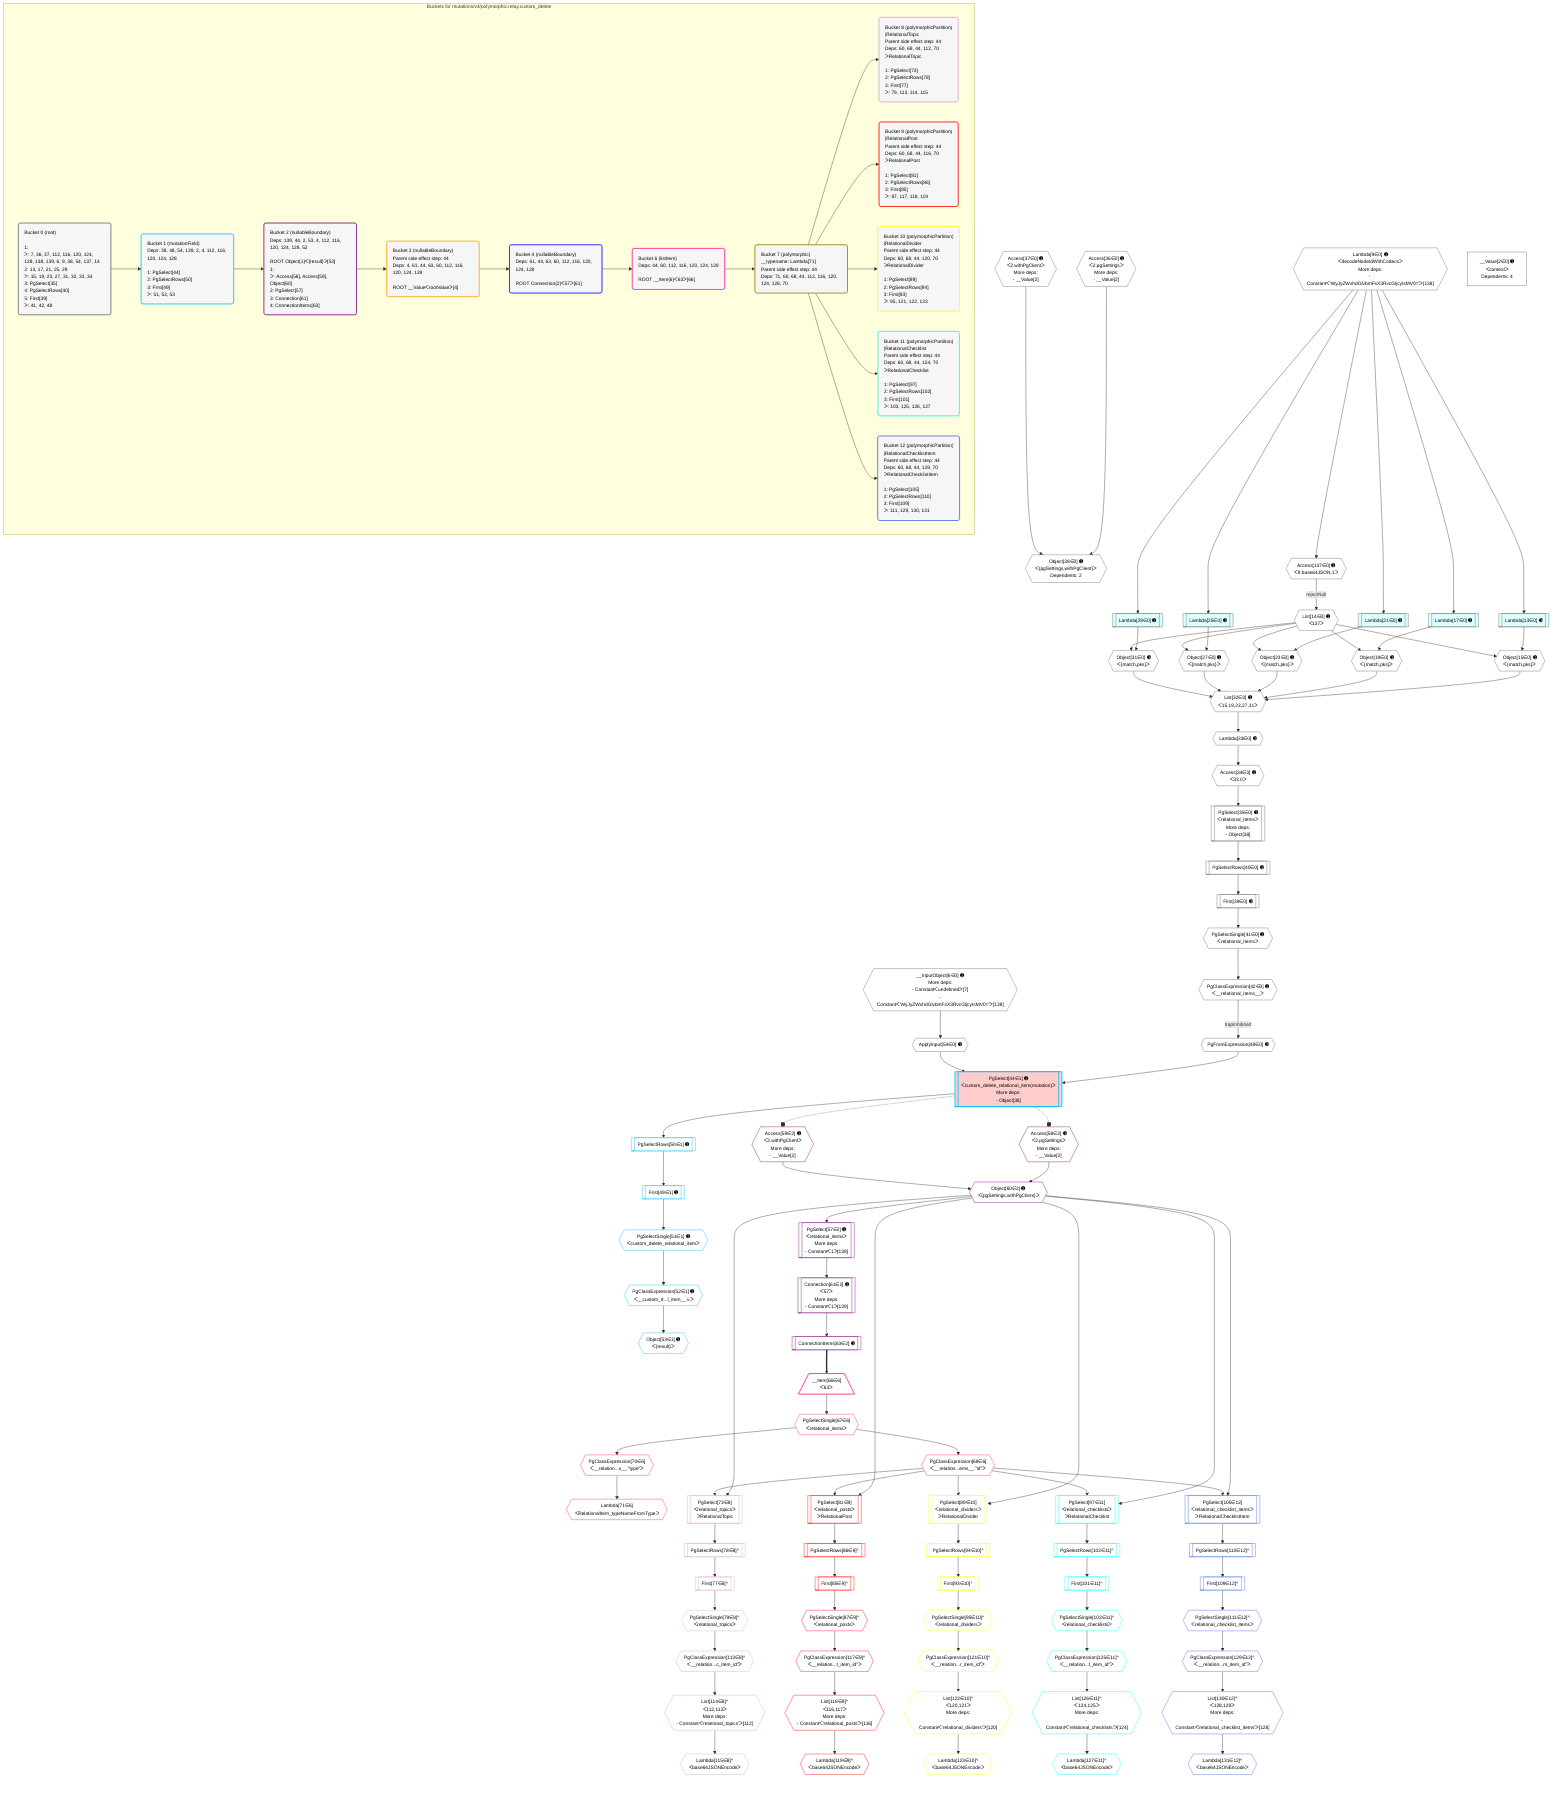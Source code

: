%%{init: {'themeVariables': { 'fontSize': '12px'}}}%%
graph TD
    classDef path fill:#eee,stroke:#000,color:#000
    classDef plan fill:#fff,stroke-width:1px,color:#000
    classDef itemplan fill:#fff,stroke-width:2px,color:#000
    classDef unbatchedplan fill:#dff,stroke-width:1px,color:#000
    classDef sideeffectplan fill:#fcc,stroke-width:2px,color:#000
    classDef bucket fill:#f6f6f6,color:#000,stroke-width:2px,text-align:left

    subgraph "Buckets for mutations/v4/polymorphic.relay.custom_delete"
    Bucket0("Bucket 0 (root)<br /><br />1: <br />ᐳ: 7, 36, 37, 112, 116, 120, 124, 128, 138, 139, 6, 9, 38, 54, 137, 14<br />2: 13, 17, 21, 25, 29<br />ᐳ: 15, 19, 23, 27, 31, 32, 33, 34<br />3: PgSelect[35]<br />4: PgSelectRows[40]<br />5: First[39]<br />ᐳ: 41, 42, 48"):::bucket
    Bucket1("Bucket 1 (mutationField)<br />Deps: 38, 48, 54, 139, 2, 4, 112, 116, 120, 124, 128<br /><br />1: PgSelect[44]<br />2: PgSelectRows[50]<br />3: First[49]<br />ᐳ: 51, 52, 53"):::bucket
    Bucket2("Bucket 2 (nullableBoundary)<br />Deps: 139, 44, 2, 53, 4, 112, 116, 120, 124, 128, 52<br /><br />ROOT Object{1}ᐸ{result}ᐳ[53]<br />1: <br />ᐳ: Access[58], Access[59], Object[60]<br />2: PgSelect[57]<br />3: Connection[61]<br />4: ConnectionItems[63]"):::bucket
    Bucket3("Bucket 3 (nullableBoundary)<br />Parent side effect step: 44<br />Deps: 4, 61, 44, 63, 60, 112, 116, 120, 124, 128<br /><br />ROOT __ValueᐸrootValueᐳ[4]"):::bucket
    Bucket4("Bucket 4 (nullableBoundary)<br />Deps: 61, 44, 63, 60, 112, 116, 120, 124, 128<br /><br />ROOT Connection{2}ᐸ57ᐳ[61]"):::bucket
    Bucket6("Bucket 6 (listItem)<br />Deps: 44, 60, 112, 116, 120, 124, 128<br /><br />ROOT __Item{6}ᐸ63ᐳ[66]"):::bucket
    Bucket7("Bucket 7 (polymorphic)<br />__typename: Lambda[71]<br />Parent side effect step: 44<br />Deps: 71, 60, 68, 44, 112, 116, 120, 124, 128, 70"):::bucket
    Bucket8("Bucket 8 (polymorphicPartition)<br />|RelationalTopic<br />Parent side effect step: 44<br />Deps: 60, 68, 44, 112, 70<br />ᐳRelationalTopic<br /><br />1: PgSelect[73]<br />2: PgSelectRows[78]<br />3: First[77]<br />ᐳ: 79, 113, 114, 115"):::bucket
    Bucket9("Bucket 9 (polymorphicPartition)<br />|RelationalPost<br />Parent side effect step: 44<br />Deps: 60, 68, 44, 116, 70<br />ᐳRelationalPost<br /><br />1: PgSelect[81]<br />2: PgSelectRows[86]<br />3: First[85]<br />ᐳ: 87, 117, 118, 119"):::bucket
    Bucket10("Bucket 10 (polymorphicPartition)<br />|RelationalDivider<br />Parent side effect step: 44<br />Deps: 60, 68, 44, 120, 70<br />ᐳRelationalDivider<br /><br />1: PgSelect[89]<br />2: PgSelectRows[94]<br />3: First[93]<br />ᐳ: 95, 121, 122, 123"):::bucket
    Bucket11("Bucket 11 (polymorphicPartition)<br />|RelationalChecklist<br />Parent side effect step: 44<br />Deps: 60, 68, 44, 124, 70<br />ᐳRelationalChecklist<br /><br />1: PgSelect[97]<br />2: PgSelectRows[102]<br />3: First[101]<br />ᐳ: 103, 125, 126, 127"):::bucket
    Bucket12("Bucket 12 (polymorphicPartition)<br />|RelationalChecklistItem<br />Parent side effect step: 44<br />Deps: 60, 68, 44, 128, 70<br />ᐳRelationalChecklistItem<br /><br />1: PgSelect[105]<br />2: PgSelectRows[110]<br />3: First[109]<br />ᐳ: 111, 129, 130, 131"):::bucket
    end
    Bucket0 --> Bucket1
    Bucket1 --> Bucket2
    Bucket2 --> Bucket3
    Bucket3 --> Bucket4
    Bucket4 --> Bucket6
    Bucket6 --> Bucket7
    Bucket7 --> Bucket8 & Bucket9 & Bucket10 & Bucket11 & Bucket12

    %% plan dependencies
    List32{{"List[32∈0] ➊<br />ᐸ15,19,23,27,31ᐳ"}}:::plan
    Object15{{"Object[15∈0] ➊<br />ᐸ{match,pks}ᐳ"}}:::plan
    Object19{{"Object[19∈0] ➊<br />ᐸ{match,pks}ᐳ"}}:::plan
    Object23{{"Object[23∈0] ➊<br />ᐸ{match,pks}ᐳ"}}:::plan
    Object27{{"Object[27∈0] ➊<br />ᐸ{match,pks}ᐳ"}}:::plan
    Object31{{"Object[31∈0] ➊<br />ᐸ{match,pks}ᐳ"}}:::plan
    Object15 & Object19 & Object23 & Object27 & Object31 --> List32
    __InputObject6{{"__InputObject[6∈0] ➊<br />More deps:<br />- Constantᐸundefinedᐳ[7]<br />- Constantᐸ'WyJyZWxhdGlvbmFsX3RvcGljcyIsMV0='ᐳ[138]"}}:::plan
    Lambda13[["Lambda[13∈0] ➊"]]:::unbatchedplan
    List14{{"List[14∈0] ➊<br />ᐸ137ᐳ"}}:::plan
    Lambda13 & List14 --> Object15
    Lambda17[["Lambda[17∈0] ➊"]]:::unbatchedplan
    Lambda17 & List14 --> Object19
    Lambda21[["Lambda[21∈0] ➊"]]:::unbatchedplan
    Lambda21 & List14 --> Object23
    Lambda25[["Lambda[25∈0] ➊"]]:::unbatchedplan
    Lambda25 & List14 --> Object27
    Lambda29[["Lambda[29∈0] ➊"]]:::unbatchedplan
    Lambda29 & List14 --> Object31
    PgSelect35[["PgSelect[35∈0] ➊<br />ᐸrelational_itemsᐳ<br />More deps:<br />- Object[38]"]]:::plan
    Access34{{"Access[34∈0] ➊<br />ᐸ33.0ᐳ"}}:::plan
    Access34 --> PgSelect35
    Object38{{"Object[38∈0] ➊<br />ᐸ{pgSettings,withPgClient}ᐳ<br />Dependents: 2"}}:::plan
    Access36{{"Access[36∈0] ➊<br />ᐸ2.pgSettingsᐳ<br />More deps:<br />- __Value[2]"}}:::plan
    Access37{{"Access[37∈0] ➊<br />ᐸ2.withPgClientᐳ<br />More deps:<br />- __Value[2]"}}:::plan
    Access36 & Access37 --> Object38
    Lambda9{{"Lambda[9∈0] ➊<br />ᐸdecodeNodeIdWithCodecsᐳ<br />More deps:<br />- Constantᐸ'WyJyZWxhdGlvbmFsX3RvcGljcyIsMV0='ᐳ[138]"}}:::plan
    Lambda9 --> Lambda13
    Access137{{"Access[137∈0] ➊<br />ᐸ9.base64JSON.1ᐳ"}}:::plan
    Access137 -->|rejectNull| List14
    Lambda9 --> Lambda17
    Lambda9 --> Lambda21
    Lambda9 --> Lambda25
    Lambda9 --> Lambda29
    Lambda33{{"Lambda[33∈0] ➊"}}:::plan
    List32 --> Lambda33
    Lambda33 --> Access34
    First39[["First[39∈0] ➊"]]:::plan
    PgSelectRows40[["PgSelectRows[40∈0] ➊"]]:::plan
    PgSelectRows40 --> First39
    PgSelect35 --> PgSelectRows40
    PgSelectSingle41{{"PgSelectSingle[41∈0] ➊<br />ᐸrelational_itemsᐳ"}}:::plan
    First39 --> PgSelectSingle41
    PgClassExpression42{{"PgClassExpression[42∈0] ➊<br />ᐸ__relational_items__ᐳ"}}:::plan
    PgSelectSingle41 --> PgClassExpression42
    PgFromExpression48{{"PgFromExpression[48∈0] ➊"}}:::plan
    PgClassExpression42 -->|trapInhibited| PgFromExpression48
    ApplyInput54{{"ApplyInput[54∈0] ➊"}}:::plan
    __InputObject6 --> ApplyInput54
    Lambda9 --> Access137
    __Value2["__Value[2∈0] ➊<br />ᐸcontextᐳ<br />Dependents: 4"]:::plan
    PgSelect44[["PgSelect[44∈1] ➊<br />ᐸcustom_delete_relational_item(mutation)ᐳ<br />More deps:<br />- Object[38]"]]:::sideeffectplan
    PgFromExpression48 & ApplyInput54 --> PgSelect44
    First49[["First[49∈1] ➊"]]:::plan
    PgSelectRows50[["PgSelectRows[50∈1] ➊"]]:::plan
    PgSelectRows50 --> First49
    PgSelect44 --> PgSelectRows50
    PgSelectSingle51{{"PgSelectSingle[51∈1] ➊<br />ᐸcustom_delete_relational_itemᐳ"}}:::plan
    First49 --> PgSelectSingle51
    PgClassExpression52{{"PgClassExpression[52∈1] ➊<br />ᐸ__custom_d...l_item__.vᐳ"}}:::plan
    PgSelectSingle51 --> PgClassExpression52
    Object53{{"Object[53∈1] ➊<br />ᐸ{result}ᐳ"}}:::plan
    PgClassExpression52 --> Object53
    PgSelect57[["PgSelect[57∈2] ➊<br />ᐸrelational_itemsᐳ<br />More deps:<br />- Constantᐸ1ᐳ[139]"]]:::plan
    Object60{{"Object[60∈2] ➊<br />ᐸ{pgSettings,withPgClient}ᐳ"}}:::plan
    Object60 --> PgSelect57
    Access58{{"Access[58∈2] ➊<br />ᐸ2.pgSettingsᐳ<br />More deps:<br />- __Value[2]"}}:::plan
    Access59{{"Access[59∈2] ➊<br />ᐸ2.withPgClientᐳ<br />More deps:<br />- __Value[2]"}}:::plan
    Access58 & Access59 --> Object60
    Connection61[["Connection[61∈2] ➊<br />ᐸ57ᐳ<br />More deps:<br />- Constantᐸ1ᐳ[139]"]]:::plan
    PgSelect57 --> Connection61
    ConnectionItems63[["ConnectionItems[63∈2] ➊"]]:::plan
    Connection61 --> ConnectionItems63
    __Item66[/"__Item[66∈6]<br />ᐸ63ᐳ"\]:::itemplan
    ConnectionItems63 ==> __Item66
    PgSelectSingle67{{"PgSelectSingle[67∈6]<br />ᐸrelational_itemsᐳ"}}:::plan
    __Item66 --> PgSelectSingle67
    PgClassExpression68{{"PgClassExpression[68∈6]<br />ᐸ__relation...ems__.”id”ᐳ"}}:::plan
    PgSelectSingle67 --> PgClassExpression68
    PgClassExpression70{{"PgClassExpression[70∈6]<br />ᐸ__relation...s__.”type”ᐳ"}}:::plan
    PgSelectSingle67 --> PgClassExpression70
    Lambda71{{"Lambda[71∈6]<br />ᐸRelationalItem_typeNameFromTypeᐳ"}}:::plan
    PgClassExpression70 --> Lambda71
    PgSelect73[["PgSelect[73∈8]<br />ᐸrelational_topicsᐳ<br />ᐳRelationalTopic"]]:::plan
    Object60 & PgClassExpression68 --> PgSelect73
    List114{{"List[114∈8]^<br />ᐸ112,113ᐳ<br />More deps:<br />- Constantᐸ'relational_topics'ᐳ[112]"}}:::plan
    PgClassExpression113{{"PgClassExpression[113∈8]^<br />ᐸ__relation...c_item_id”ᐳ"}}:::plan
    PgClassExpression113 --> List114
    First77[["First[77∈8]^"]]:::plan
    PgSelectRows78[["PgSelectRows[78∈8]^"]]:::plan
    PgSelectRows78 --> First77
    PgSelect73 --> PgSelectRows78
    PgSelectSingle79{{"PgSelectSingle[79∈8]^<br />ᐸrelational_topicsᐳ"}}:::plan
    First77 --> PgSelectSingle79
    PgSelectSingle79 --> PgClassExpression113
    Lambda115{{"Lambda[115∈8]^<br />ᐸbase64JSONEncodeᐳ"}}:::plan
    List114 --> Lambda115
    PgSelect81[["PgSelect[81∈9]<br />ᐸrelational_postsᐳ<br />ᐳRelationalPost"]]:::plan
    Object60 & PgClassExpression68 --> PgSelect81
    List118{{"List[118∈9]^<br />ᐸ116,117ᐳ<br />More deps:<br />- Constantᐸ'relational_posts'ᐳ[116]"}}:::plan
    PgClassExpression117{{"PgClassExpression[117∈9]^<br />ᐸ__relation...t_item_id”ᐳ"}}:::plan
    PgClassExpression117 --> List118
    First85[["First[85∈9]^"]]:::plan
    PgSelectRows86[["PgSelectRows[86∈9]^"]]:::plan
    PgSelectRows86 --> First85
    PgSelect81 --> PgSelectRows86
    PgSelectSingle87{{"PgSelectSingle[87∈9]^<br />ᐸrelational_postsᐳ"}}:::plan
    First85 --> PgSelectSingle87
    PgSelectSingle87 --> PgClassExpression117
    Lambda119{{"Lambda[119∈9]^<br />ᐸbase64JSONEncodeᐳ"}}:::plan
    List118 --> Lambda119
    PgSelect89[["PgSelect[89∈10]<br />ᐸrelational_dividersᐳ<br />ᐳRelationalDivider"]]:::plan
    Object60 & PgClassExpression68 --> PgSelect89
    List122{{"List[122∈10]^<br />ᐸ120,121ᐳ<br />More deps:<br />- Constantᐸ'relational_dividers'ᐳ[120]"}}:::plan
    PgClassExpression121{{"PgClassExpression[121∈10]^<br />ᐸ__relation...r_item_id”ᐳ"}}:::plan
    PgClassExpression121 --> List122
    First93[["First[93∈10]^"]]:::plan
    PgSelectRows94[["PgSelectRows[94∈10]^"]]:::plan
    PgSelectRows94 --> First93
    PgSelect89 --> PgSelectRows94
    PgSelectSingle95{{"PgSelectSingle[95∈10]^<br />ᐸrelational_dividersᐳ"}}:::plan
    First93 --> PgSelectSingle95
    PgSelectSingle95 --> PgClassExpression121
    Lambda123{{"Lambda[123∈10]^<br />ᐸbase64JSONEncodeᐳ"}}:::plan
    List122 --> Lambda123
    PgSelect97[["PgSelect[97∈11]<br />ᐸrelational_checklistsᐳ<br />ᐳRelationalChecklist"]]:::plan
    Object60 & PgClassExpression68 --> PgSelect97
    List126{{"List[126∈11]^<br />ᐸ124,125ᐳ<br />More deps:<br />- Constantᐸ'relational_checklists'ᐳ[124]"}}:::plan
    PgClassExpression125{{"PgClassExpression[125∈11]^<br />ᐸ__relation...t_item_id”ᐳ"}}:::plan
    PgClassExpression125 --> List126
    First101[["First[101∈11]^"]]:::plan
    PgSelectRows102[["PgSelectRows[102∈11]^"]]:::plan
    PgSelectRows102 --> First101
    PgSelect97 --> PgSelectRows102
    PgSelectSingle103{{"PgSelectSingle[103∈11]^<br />ᐸrelational_checklistsᐳ"}}:::plan
    First101 --> PgSelectSingle103
    PgSelectSingle103 --> PgClassExpression125
    Lambda127{{"Lambda[127∈11]^<br />ᐸbase64JSONEncodeᐳ"}}:::plan
    List126 --> Lambda127
    PgSelect105[["PgSelect[105∈12]<br />ᐸrelational_checklist_itemsᐳ<br />ᐳRelationalChecklistItem"]]:::plan
    Object60 & PgClassExpression68 --> PgSelect105
    List130{{"List[130∈12]^<br />ᐸ128,129ᐳ<br />More deps:<br />- Constantᐸ'relational_checklist_items'ᐳ[128]"}}:::plan
    PgClassExpression129{{"PgClassExpression[129∈12]^<br />ᐸ__relation...m_item_id”ᐳ"}}:::plan
    PgClassExpression129 --> List130
    First109[["First[109∈12]^"]]:::plan
    PgSelectRows110[["PgSelectRows[110∈12]^"]]:::plan
    PgSelectRows110 --> First109
    PgSelect105 --> PgSelectRows110
    PgSelectSingle111{{"PgSelectSingle[111∈12]^<br />ᐸrelational_checklist_itemsᐳ"}}:::plan
    First109 --> PgSelectSingle111
    PgSelectSingle111 --> PgClassExpression129
    Lambda131{{"Lambda[131∈12]^<br />ᐸbase64JSONEncodeᐳ"}}:::plan
    List130 --> Lambda131

    %% define steps
    classDef bucket0 stroke:#696969
    class Bucket0,__Value2,__InputObject6,Lambda9,Lambda13,List14,Object15,Lambda17,Object19,Lambda21,Object23,Lambda25,Object27,Lambda29,Object31,List32,Lambda33,Access34,PgSelect35,Access36,Access37,Object38,First39,PgSelectRows40,PgSelectSingle41,PgClassExpression42,PgFromExpression48,ApplyInput54,Access137 bucket0
    classDef bucket1 stroke:#00bfff
    class Bucket1,PgSelect44,First49,PgSelectRows50,PgSelectSingle51,PgClassExpression52,Object53 bucket1
    classDef bucket2 stroke:#7f007f
    class Bucket2,PgSelect57,Access58,Access59,Object60,Connection61,ConnectionItems63 bucket2
    classDef bucket3 stroke:#ffa500
    class Bucket3 bucket3
    classDef bucket4 stroke:#0000ff
    class Bucket4 bucket4
    classDef bucket6 stroke:#ff1493
    class Bucket6,__Item66,PgSelectSingle67,PgClassExpression68,PgClassExpression70,Lambda71 bucket6
    classDef bucket7 stroke:#808000
    class Bucket7 bucket7
    classDef bucket8 stroke:#dda0dd
    class Bucket8,PgSelect73,First77,PgSelectRows78,PgSelectSingle79,PgClassExpression113,List114,Lambda115 bucket8
    classDef bucket9 stroke:#ff0000
    class Bucket9,PgSelect81,First85,PgSelectRows86,PgSelectSingle87,PgClassExpression117,List118,Lambda119 bucket9
    classDef bucket10 stroke:#ffff00
    class Bucket10,PgSelect89,First93,PgSelectRows94,PgSelectSingle95,PgClassExpression121,List122,Lambda123 bucket10
    classDef bucket11 stroke:#00ffff
    class Bucket11,PgSelect97,First101,PgSelectRows102,PgSelectSingle103,PgClassExpression125,List126,Lambda127 bucket11
    classDef bucket12 stroke:#4169e1
    class Bucket12,PgSelect105,First109,PgSelectRows110,PgSelectSingle111,PgClassExpression129,List130,Lambda131 bucket12

    %% implicit side effects
    PgSelect44 -.-o Access58
    PgSelect44 -.-o Access59
